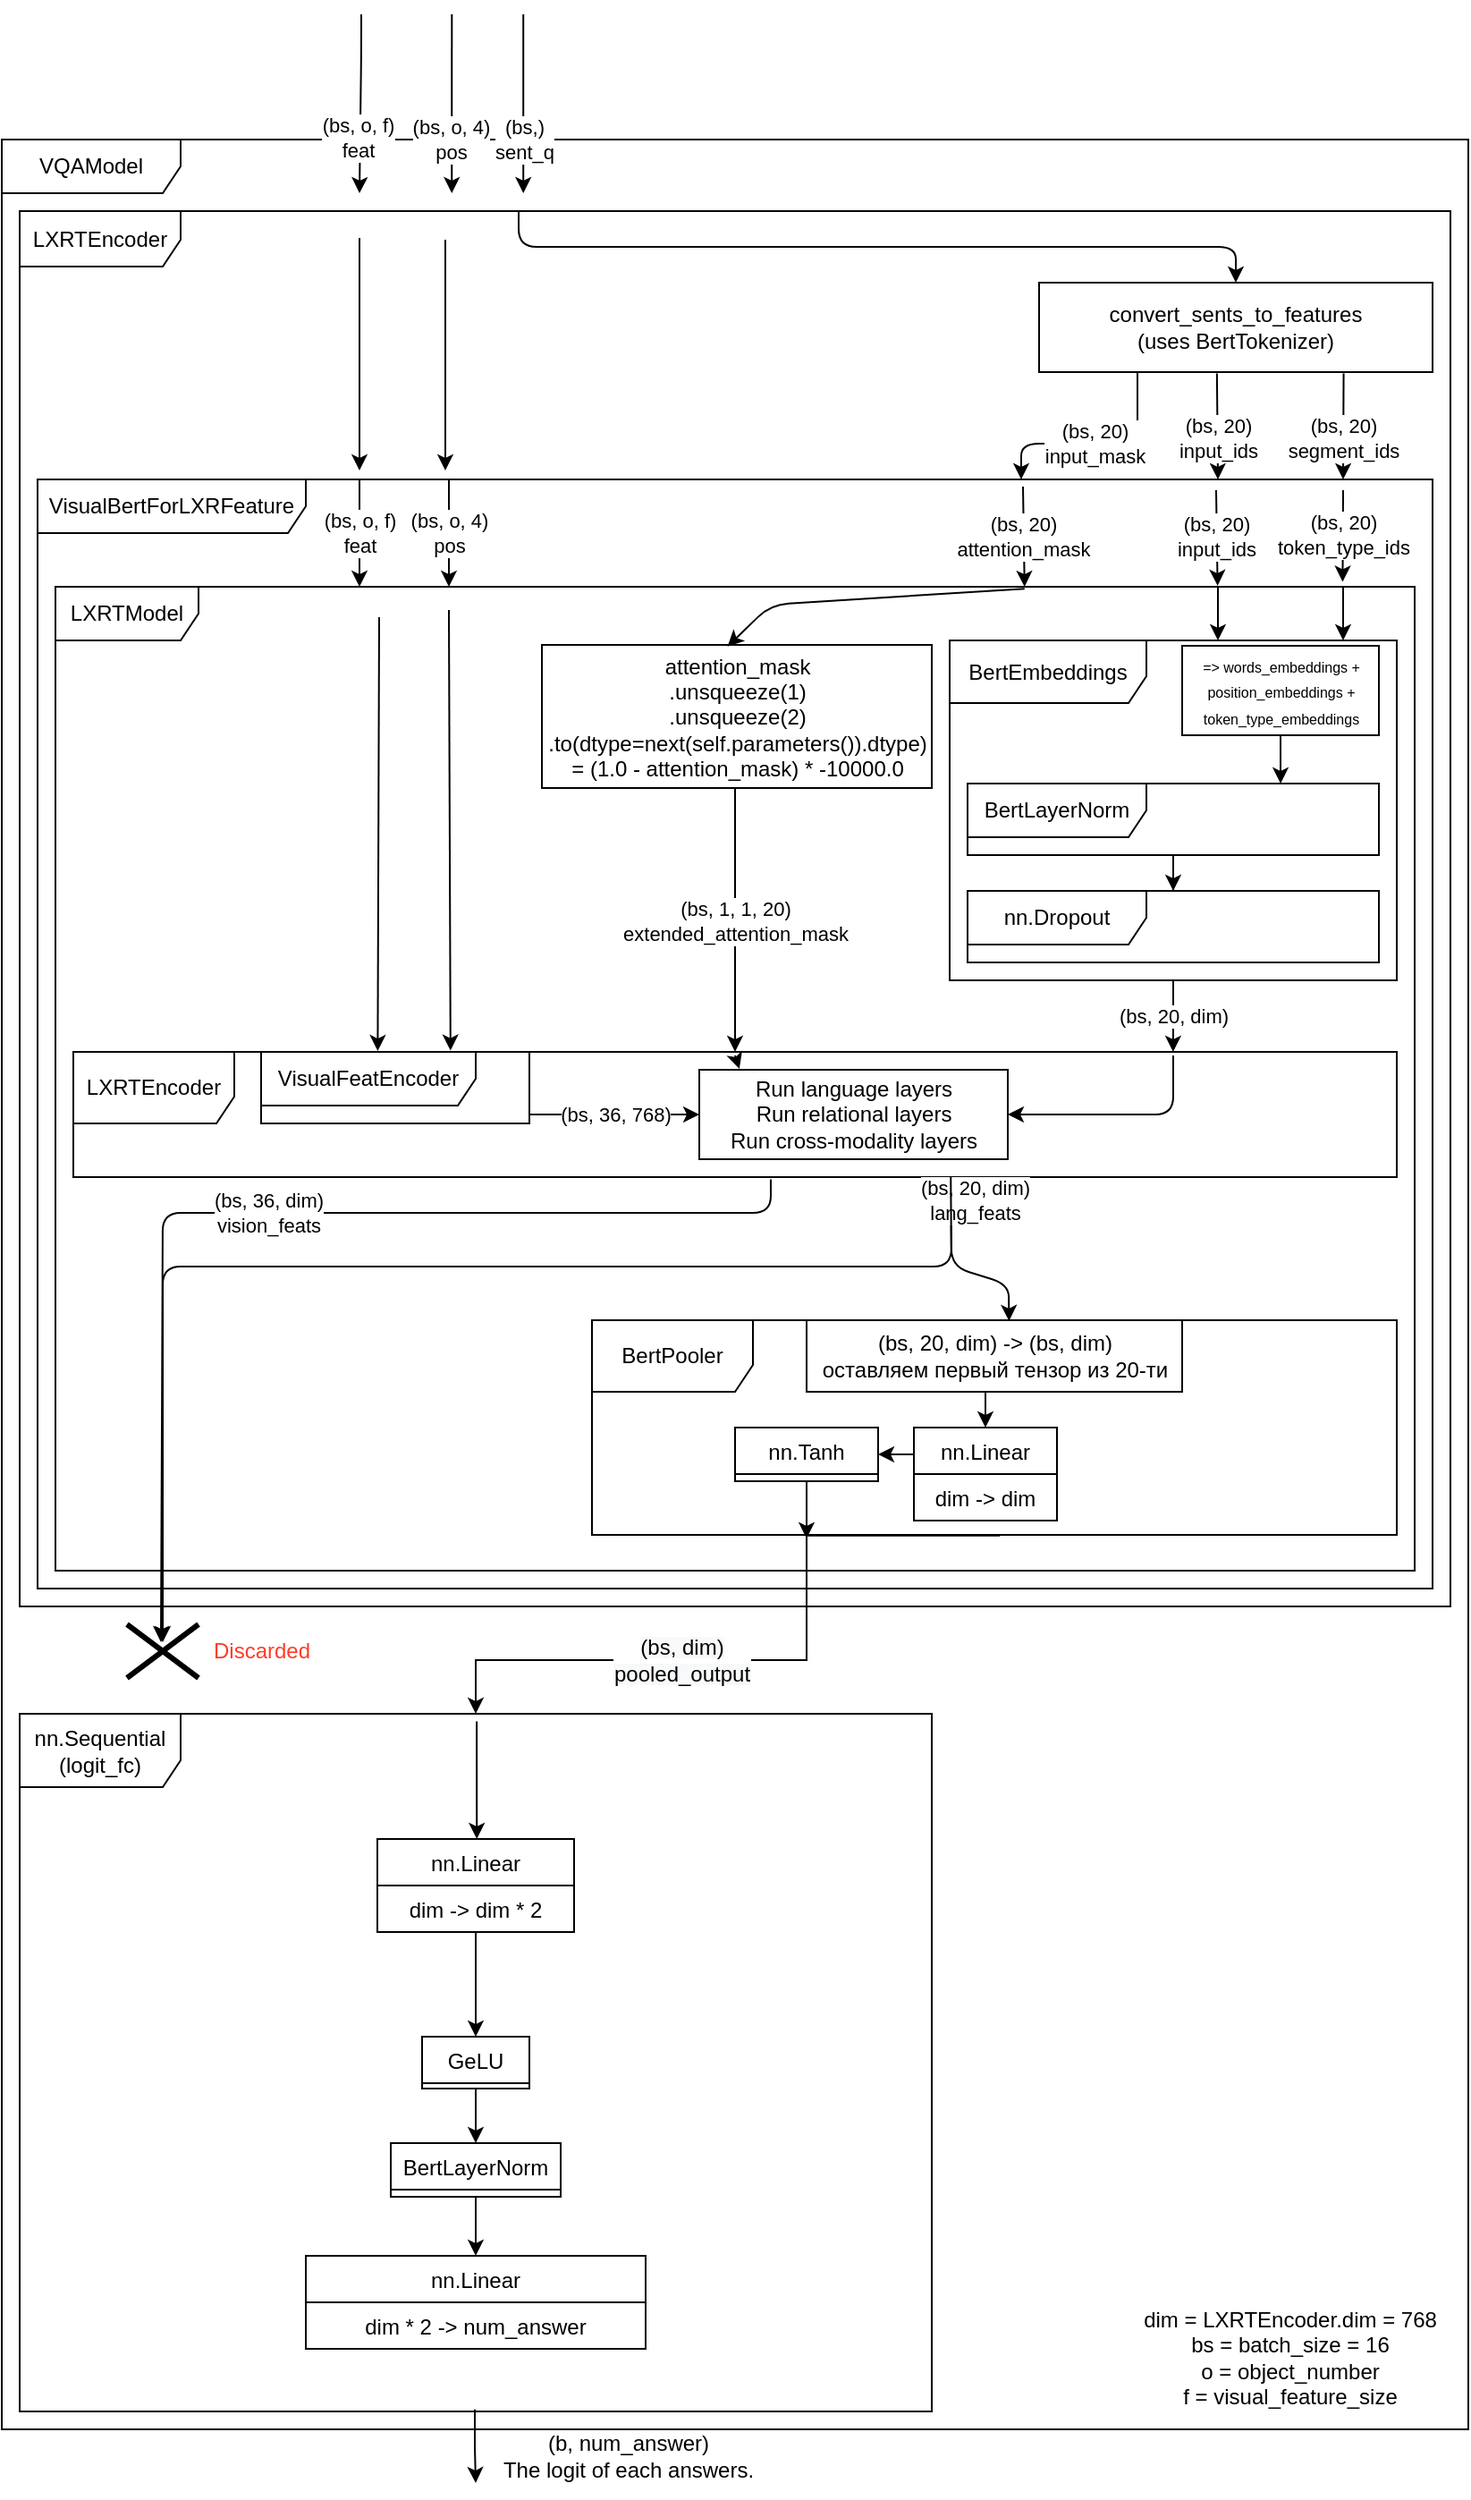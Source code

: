 <mxfile version="15.3.1" type="device"><diagram name="Page-1" id="13e1069c-82ec-6db2-03f1-153e76fe0fe0"><mxGraphModel dx="1185" dy="1493" grid="1" gridSize="10" guides="1" tooltips="1" connect="1" arrows="1" fold="1" page="1" pageScale="1" pageWidth="1100" pageHeight="850" background="none" math="0" shadow="0"><root><mxCell id="0"/><mxCell id="1" parent="0"/><mxCell id="3VCigZ_jw4R7jjoHwEKS-87" value="VisualBertForLXRFeature" style="shape=umlFrame;whiteSpace=wrap;html=1;width=150;height=30;" vertex="1" parent="1"><mxGeometry x="90" y="-290" width="780" height="620" as="geometry"/></mxCell><mxCell id="3VCigZ_jw4R7jjoHwEKS-46" style="edgeStyle=orthogonalEdgeStyle;rounded=0;orthogonalLoop=1;jettySize=auto;html=1;exitX=0.499;exitY=0.997;exitDx=0;exitDy=0;exitPerimeter=0;" edge="1" parent="1" source="3VCigZ_jw4R7jjoHwEKS-2"><mxGeometry relative="1" as="geometry"><mxPoint x="335" y="830" as="targetPoint"/><Array as="points"><mxPoint x="335" y="810"/><mxPoint x="335" y="810"/></Array></mxGeometry></mxCell><mxCell id="3VCigZ_jw4R7jjoHwEKS-1" value="VQAModel" style="shape=umlFrame;whiteSpace=wrap;html=1;width=100;height=30;" vertex="1" parent="1"><mxGeometry x="70" y="-480" width="820" height="1280" as="geometry"/></mxCell><mxCell id="3VCigZ_jw4R7jjoHwEKS-2" value="nn.Sequential (logit_fc)" style="shape=umlFrame;whiteSpace=wrap;html=1;width=90;height=41;" vertex="1" parent="1"><mxGeometry x="80" y="400" width="510" height="390" as="geometry"/></mxCell><mxCell id="3VCigZ_jw4R7jjoHwEKS-76" style="edgeStyle=orthogonalEdgeStyle;rounded=0;orthogonalLoop=1;jettySize=auto;html=1;" edge="1" parent="1" target="3VCigZ_jw4R7jjoHwEKS-4"><mxGeometry relative="1" as="geometry"><mxPoint x="335.552" y="404.207" as="sourcePoint"/><Array as="points"><mxPoint x="336" y="460"/><mxPoint x="336" y="460"/></Array></mxGeometry></mxCell><mxCell id="3VCigZ_jw4R7jjoHwEKS-77" style="edgeStyle=orthogonalEdgeStyle;rounded=0;orthogonalLoop=1;jettySize=auto;html=1;entryX=0.5;entryY=0;entryDx=0;entryDy=0;" edge="1" parent="1" source="3VCigZ_jw4R7jjoHwEKS-4" target="3VCigZ_jw4R7jjoHwEKS-8"><mxGeometry relative="1" as="geometry"/></mxCell><mxCell id="3VCigZ_jw4R7jjoHwEKS-4" value="nn.Linear" style="swimlane;fontStyle=0;childLayout=stackLayout;horizontal=1;startSize=26;fillColor=none;horizontalStack=0;resizeParent=1;resizeParentMax=0;resizeLast=0;collapsible=1;marginBottom=0;" vertex="1" parent="1"><mxGeometry x="280" y="470" width="110" height="52" as="geometry"/></mxCell><mxCell id="3VCigZ_jw4R7jjoHwEKS-5" value="dim -&gt; dim * 2" style="text;strokeColor=none;fillColor=none;align=center;verticalAlign=top;spacingLeft=4;spacingRight=4;overflow=hidden;rotatable=0;points=[[0,0.5],[1,0.5]];portConstraint=eastwest;" vertex="1" parent="3VCigZ_jw4R7jjoHwEKS-4"><mxGeometry y="26" width="110" height="26" as="geometry"/></mxCell><mxCell id="3VCigZ_jw4R7jjoHwEKS-78" style="edgeStyle=orthogonalEdgeStyle;rounded=0;orthogonalLoop=1;jettySize=auto;html=1;entryX=0.5;entryY=0;entryDx=0;entryDy=0;" edge="1" parent="1" source="3VCigZ_jw4R7jjoHwEKS-8" target="3VCigZ_jw4R7jjoHwEKS-13"><mxGeometry relative="1" as="geometry"/></mxCell><mxCell id="3VCigZ_jw4R7jjoHwEKS-8" value="GeLU" style="swimlane;fontStyle=0;childLayout=stackLayout;horizontal=1;startSize=26;fillColor=none;horizontalStack=0;resizeParent=1;resizeParentMax=0;resizeLast=0;collapsible=1;marginBottom=0;" vertex="1" parent="1"><mxGeometry x="305" y="580.5" width="60" height="29" as="geometry"/></mxCell><mxCell id="3VCigZ_jw4R7jjoHwEKS-79" style="edgeStyle=orthogonalEdgeStyle;rounded=0;orthogonalLoop=1;jettySize=auto;html=1;entryX=0.5;entryY=0;entryDx=0;entryDy=0;" edge="1" parent="1" source="3VCigZ_jw4R7jjoHwEKS-13" target="3VCigZ_jw4R7jjoHwEKS-17"><mxGeometry relative="1" as="geometry"/></mxCell><mxCell id="3VCigZ_jw4R7jjoHwEKS-13" value="BertLayerNorm" style="swimlane;fontStyle=0;childLayout=stackLayout;horizontal=1;startSize=26;fillColor=none;horizontalStack=0;resizeParent=1;resizeParentMax=0;resizeLast=0;collapsible=1;marginBottom=0;" vertex="1" parent="1"><mxGeometry x="287.5" y="640" width="95" height="30" as="geometry"/></mxCell><mxCell id="3VCigZ_jw4R7jjoHwEKS-17" value="nn.Linear" style="swimlane;fontStyle=0;childLayout=stackLayout;horizontal=1;startSize=26;fillColor=none;horizontalStack=0;resizeParent=1;resizeParentMax=0;resizeLast=0;collapsible=1;marginBottom=0;" vertex="1" parent="1"><mxGeometry x="240" y="703" width="190" height="52" as="geometry"/></mxCell><mxCell id="3VCigZ_jw4R7jjoHwEKS-18" value="dim * 2 -&gt; num_answer" style="text;strokeColor=none;fillColor=none;align=center;verticalAlign=top;spacingLeft=4;spacingRight=4;overflow=hidden;rotatable=0;points=[[0,0.5],[1,0.5]];portConstraint=eastwest;" vertex="1" parent="3VCigZ_jw4R7jjoHwEKS-17"><mxGeometry y="26" width="190" height="26" as="geometry"/></mxCell><mxCell id="3VCigZ_jw4R7jjoHwEKS-40" value="dim = LXRTEncoder.dim = 768&lt;br&gt;bs = batch_size = 16&lt;br&gt;o = object_number&lt;br&gt;f = visual_feature_size" style="text;html=1;align=center;verticalAlign=middle;resizable=0;points=[];autosize=1;strokeColor=none;fillColor=none;" vertex="1" parent="1"><mxGeometry x="700" y="730" width="180" height="60" as="geometry"/></mxCell><mxCell id="3VCigZ_jw4R7jjoHwEKS-44" value="&lt;span style=&quot;background-color: rgb(248 , 249 , 250)&quot;&gt;&lt;span style=&quot;font-size: 12px&quot;&gt;(bs, dim)&lt;/span&gt;&lt;br&gt;&lt;span style=&quot;font-size: 12px&quot;&gt;pooled_output&lt;/span&gt;&lt;br&gt;&lt;/span&gt;" style="edgeStyle=orthogonalEdgeStyle;rounded=0;orthogonalLoop=1;jettySize=auto;html=1;exitX=0.507;exitY=1.003;exitDx=0;exitDy=0;exitPerimeter=0;" edge="1" parent="1" source="3VCigZ_jw4R7jjoHwEKS-108" target="3VCigZ_jw4R7jjoHwEKS-2"><mxGeometry x="0.262" relative="1" as="geometry"><Array as="points"><mxPoint x="520" y="370"/><mxPoint x="335" y="370"/></Array><mxPoint as="offset"/></mxGeometry></mxCell><mxCell id="3VCigZ_jw4R7jjoHwEKS-31" value="LXRTEncoder" style="shape=umlFrame;whiteSpace=wrap;html=1;width=90;height=31;" vertex="1" parent="1"><mxGeometry x="80" y="-440" width="800" height="780" as="geometry"/></mxCell><mxCell id="3VCigZ_jw4R7jjoHwEKS-47" value="(b, num_answer)&lt;br&gt;The logit of each answers." style="text;html=1;align=center;verticalAlign=middle;resizable=0;points=[];autosize=1;strokeColor=none;fillColor=none;" vertex="1" parent="1"><mxGeometry x="340" y="800" width="160" height="30" as="geometry"/></mxCell><mxCell id="3VCigZ_jw4R7jjoHwEKS-50" value="" style="endArrow=classic;html=1;" edge="1" parent="1"><mxGeometry width="50" height="50" relative="1" as="geometry"><mxPoint x="271" y="-550" as="sourcePoint"/><mxPoint x="270" y="-450" as="targetPoint"/><Array as="points"><mxPoint x="271" y="-530"/></Array></mxGeometry></mxCell><mxCell id="3VCigZ_jw4R7jjoHwEKS-52" value="(bs, o, f)&lt;br&gt;feat" style="edgeLabel;html=1;align=center;verticalAlign=middle;resizable=0;points=[];" vertex="1" connectable="0" parent="3VCigZ_jw4R7jjoHwEKS-50"><mxGeometry x="0.38" y="-2" relative="1" as="geometry"><mxPoint as="offset"/></mxGeometry></mxCell><mxCell id="3VCigZ_jw4R7jjoHwEKS-51" value="" style="endArrow=classic;html=1;" edge="1" parent="1"><mxGeometry width="50" height="50" relative="1" as="geometry"><mxPoint x="321.65" y="-550" as="sourcePoint"/><mxPoint x="321.61" y="-450" as="targetPoint"/></mxGeometry></mxCell><mxCell id="3VCigZ_jw4R7jjoHwEKS-53" value="(bs, o, 4)&lt;br&gt;pos" style="edgeLabel;html=1;align=center;verticalAlign=middle;resizable=0;points=[];" vertex="1" connectable="0" parent="3VCigZ_jw4R7jjoHwEKS-51"><mxGeometry x="0.4" y="-1" relative="1" as="geometry"><mxPoint as="offset"/></mxGeometry></mxCell><mxCell id="3VCigZ_jw4R7jjoHwEKS-54" value="" style="endArrow=classic;html=1;" edge="1" parent="1"><mxGeometry width="50" height="50" relative="1" as="geometry"><mxPoint x="361.61" y="-550" as="sourcePoint"/><mxPoint x="361.61" y="-450" as="targetPoint"/></mxGeometry></mxCell><mxCell id="3VCigZ_jw4R7jjoHwEKS-55" value="(bs,)&lt;br&gt;sent_q" style="edgeLabel;html=1;align=center;verticalAlign=middle;resizable=0;points=[];" vertex="1" connectable="0" parent="3VCigZ_jw4R7jjoHwEKS-54"><mxGeometry x="0.4" y="-1" relative="1" as="geometry"><mxPoint x="1" as="offset"/></mxGeometry></mxCell><mxCell id="3VCigZ_jw4R7jjoHwEKS-69" value="convert_sents_to_features&lt;br&gt;(uses BertTokenizer)" style="rounded=0;whiteSpace=wrap;html=1;" vertex="1" parent="1"><mxGeometry x="650" y="-400" width="220" height="50" as="geometry"/></mxCell><mxCell id="3VCigZ_jw4R7jjoHwEKS-70" value="" style="endArrow=classic;html=1;exitX=0.452;exitY=1.015;exitDx=0;exitDy=0;exitPerimeter=0;" edge="1" parent="1" source="3VCigZ_jw4R7jjoHwEKS-69"><mxGeometry width="50" height="50" relative="1" as="geometry"><mxPoint x="750.2" y="-110" as="sourcePoint"/><mxPoint x="750" y="-290" as="targetPoint"/><Array as="points"/></mxGeometry></mxCell><mxCell id="3VCigZ_jw4R7jjoHwEKS-71" value="(bs, 20)&lt;br&gt;input_ids" style="edgeLabel;html=1;align=center;verticalAlign=middle;resizable=0;points=[];" vertex="1" connectable="0" parent="3VCigZ_jw4R7jjoHwEKS-70"><mxGeometry x="-0.318" relative="1" as="geometry"><mxPoint y="16" as="offset"/></mxGeometry></mxCell><mxCell id="3VCigZ_jw4R7jjoHwEKS-72" value="" style="endArrow=classic;html=1;exitX=0.25;exitY=1;exitDx=0;exitDy=0;" edge="1" parent="1" source="3VCigZ_jw4R7jjoHwEKS-69"><mxGeometry width="50" height="50" relative="1" as="geometry"><mxPoint x="640" y="-110" as="sourcePoint"/><mxPoint x="640" y="-290" as="targetPoint"/><Array as="points"><mxPoint x="705" y="-310"/><mxPoint x="640" y="-310"/></Array></mxGeometry></mxCell><mxCell id="3VCigZ_jw4R7jjoHwEKS-73" value="(bs, 20)&lt;br&gt;input_mask" style="edgeLabel;html=1;align=center;verticalAlign=middle;resizable=0;points=[];" vertex="1" connectable="0" parent="3VCigZ_jw4R7jjoHwEKS-72"><mxGeometry x="-0.318" relative="1" as="geometry"><mxPoint x="-22" as="offset"/></mxGeometry></mxCell><mxCell id="3VCigZ_jw4R7jjoHwEKS-74" value="" style="endArrow=classic;html=1;exitX=0.774;exitY=1.014;exitDx=0;exitDy=0;exitPerimeter=0;" edge="1" parent="1" source="3VCigZ_jw4R7jjoHwEKS-69"><mxGeometry width="50" height="50" relative="1" as="geometry"><mxPoint x="820" y="-120" as="sourcePoint"/><mxPoint x="820" y="-290" as="targetPoint"/></mxGeometry></mxCell><mxCell id="3VCigZ_jw4R7jjoHwEKS-75" value="(bs, 20)&lt;br&gt;segment_ids" style="edgeLabel;html=1;align=center;verticalAlign=middle;resizable=0;points=[];" vertex="1" connectable="0" parent="3VCigZ_jw4R7jjoHwEKS-74"><mxGeometry x="-0.318" relative="1" as="geometry"><mxPoint y="16" as="offset"/></mxGeometry></mxCell><mxCell id="3VCigZ_jw4R7jjoHwEKS-88" value="" style="endArrow=classic;html=1;" edge="1" parent="1"><mxGeometry width="50" height="50" relative="1" as="geometry"><mxPoint x="270" y="-425" as="sourcePoint"/><mxPoint x="270" y="-295" as="targetPoint"/></mxGeometry></mxCell><mxCell id="3VCigZ_jw4R7jjoHwEKS-89" value="" style="endArrow=classic;html=1;" edge="1" parent="1"><mxGeometry width="50" height="50" relative="1" as="geometry"><mxPoint x="318" y="-424" as="sourcePoint"/><mxPoint x="318" y="-295" as="targetPoint"/></mxGeometry></mxCell><mxCell id="3VCigZ_jw4R7jjoHwEKS-90" value="(bs, 20)&lt;br&gt;input_ids" style="endArrow=classic;html=1;entryX=0.855;entryY=-0.001;entryDx=0;entryDy=0;entryPerimeter=0;" edge="1" parent="1" target="3VCigZ_jw4R7jjoHwEKS-95"><mxGeometry width="50" height="50" relative="1" as="geometry"><mxPoint x="749" y="-284" as="sourcePoint"/><mxPoint x="750" y="-180" as="targetPoint"/></mxGeometry></mxCell><mxCell id="3VCigZ_jw4R7jjoHwEKS-91" value="(bs, 20)&lt;br&gt;attention_mask" style="endArrow=classic;html=1;entryX=0.713;entryY=0;entryDx=0;entryDy=0;entryPerimeter=0;" edge="1" parent="1" target="3VCigZ_jw4R7jjoHwEKS-95"><mxGeometry width="50" height="50" relative="1" as="geometry"><mxPoint x="641" y="-286" as="sourcePoint"/><mxPoint x="640" y="-190" as="targetPoint"/></mxGeometry></mxCell><mxCell id="3VCigZ_jw4R7jjoHwEKS-92" value="(bs, 20)&lt;br&gt;token_type_ids" style="endArrow=classic;html=1;entryX=0.947;entryY=-0.005;entryDx=0;entryDy=0;entryPerimeter=0;" edge="1" parent="1" target="3VCigZ_jw4R7jjoHwEKS-95"><mxGeometry width="50" height="50" relative="1" as="geometry"><mxPoint x="820" y="-284" as="sourcePoint"/><mxPoint x="820" y="-190" as="targetPoint"/></mxGeometry></mxCell><mxCell id="3VCigZ_jw4R7jjoHwEKS-93" value="(bs, o, 4)&lt;br&gt;pos" style="endArrow=classic;html=1;" edge="1" parent="1"><mxGeometry width="50" height="50" relative="1" as="geometry"><mxPoint x="320" y="-290" as="sourcePoint"/><mxPoint x="320" y="-230" as="targetPoint"/></mxGeometry></mxCell><mxCell id="3VCigZ_jw4R7jjoHwEKS-94" value="(bs, o, f)&lt;br&gt;feat" style="endArrow=classic;html=1;" edge="1" parent="1"><mxGeometry width="50" height="50" relative="1" as="geometry"><mxPoint x="270" y="-290" as="sourcePoint"/><mxPoint x="270" y="-230" as="targetPoint"/></mxGeometry></mxCell><mxCell id="3VCigZ_jw4R7jjoHwEKS-95" value="LXRTModel" style="shape=umlFrame;whiteSpace=wrap;html=1;width=80;height=30;" vertex="1" parent="1"><mxGeometry x="100" y="-230" width="760" height="550" as="geometry"/></mxCell><mxCell id="3VCigZ_jw4R7jjoHwEKS-119" value="(bs, 20, dim)" style="edgeStyle=orthogonalEdgeStyle;rounded=0;orthogonalLoop=1;jettySize=auto;html=1;entryX=0.831;entryY=0;entryDx=0;entryDy=0;entryPerimeter=0;" edge="1" parent="1" source="3VCigZ_jw4R7jjoHwEKS-97" target="3VCigZ_jw4R7jjoHwEKS-100"><mxGeometry relative="1" as="geometry"/></mxCell><mxCell id="3VCigZ_jw4R7jjoHwEKS-97" value="BertEmbeddings" style="shape=umlFrame;whiteSpace=wrap;html=1;width=110;height=35;" vertex="1" parent="1"><mxGeometry x="600" y="-200" width="250" height="190" as="geometry"/></mxCell><mxCell id="3VCigZ_jw4R7jjoHwEKS-98" value="" style="endArrow=classic;html=1;" edge="1" parent="1"><mxGeometry width="50" height="50" relative="1" as="geometry"><mxPoint x="750" y="-230" as="sourcePoint"/><mxPoint x="750" y="-200" as="targetPoint"/></mxGeometry></mxCell><mxCell id="3VCigZ_jw4R7jjoHwEKS-99" value="" style="endArrow=classic;html=1;" edge="1" parent="1"><mxGeometry width="50" height="50" relative="1" as="geometry"><mxPoint x="820" y="-230" as="sourcePoint"/><mxPoint x="820" y="-200" as="targetPoint"/></mxGeometry></mxCell><mxCell id="3VCigZ_jw4R7jjoHwEKS-100" value="LXRTEncoder" style="shape=umlFrame;whiteSpace=wrap;html=1;width=90;height=40;" vertex="1" parent="1"><mxGeometry x="110" y="30" width="740" height="70" as="geometry"/></mxCell><mxCell id="3VCigZ_jw4R7jjoHwEKS-118" value="(bs, 1, 1, 20)&lt;br&gt;extended_attention_mask" style="edgeStyle=orthogonalEdgeStyle;rounded=0;orthogonalLoop=1;jettySize=auto;html=1;" edge="1" parent="1" source="3VCigZ_jw4R7jjoHwEKS-101" target="3VCigZ_jw4R7jjoHwEKS-100"><mxGeometry relative="1" as="geometry"><Array as="points"><mxPoint x="480" y="-90"/><mxPoint x="480" y="-90"/></Array></mxGeometry></mxCell><mxCell id="3VCigZ_jw4R7jjoHwEKS-101" value="attention_mask&lt;br&gt;.unsqueeze(1)&lt;br&gt;.unsqueeze(2)&lt;br&gt;.to(dtype=next(self.parameters()).dtype)&lt;br&gt;=&amp;nbsp;(1.0 - attention_mask) * -10000.0" style="html=1;" vertex="1" parent="1"><mxGeometry x="372" y="-197.5" width="218" height="80" as="geometry"/></mxCell><mxCell id="3VCigZ_jw4R7jjoHwEKS-103" value="" style="endArrow=classic;html=1;entryX=0.5;entryY=0;entryDx=0;entryDy=0;" edge="1" parent="1" target="3VCigZ_jw4R7jjoHwEKS-69"><mxGeometry width="50" height="50" relative="1" as="geometry"><mxPoint x="359" y="-440" as="sourcePoint"/><mxPoint x="480" y="-190" as="targetPoint"/><Array as="points"><mxPoint x="359" y="-420"/><mxPoint x="520" y="-420"/><mxPoint x="760" y="-420"/></Array></mxGeometry></mxCell><mxCell id="3VCigZ_jw4R7jjoHwEKS-104" value="" style="endArrow=classic;html=1;entryX=0.476;entryY=0.011;entryDx=0;entryDy=0;entryPerimeter=0;exitX=0.713;exitY=0.002;exitDx=0;exitDy=0;exitPerimeter=0;" edge="1" parent="1" source="3VCigZ_jw4R7jjoHwEKS-95" target="3VCigZ_jw4R7jjoHwEKS-101"><mxGeometry width="50" height="50" relative="1" as="geometry"><mxPoint x="639" y="-189" as="sourcePoint"/><mxPoint x="630" y="-180" as="targetPoint"/><Array as="points"><mxPoint x="500" y="-220"/></Array></mxGeometry></mxCell><mxCell id="3VCigZ_jw4R7jjoHwEKS-108" value="BertPooler" style="shape=umlFrame;whiteSpace=wrap;html=1;width=90;height=40;" vertex="1" parent="1"><mxGeometry x="400" y="180" width="450" height="120" as="geometry"/></mxCell><mxCell id="3VCigZ_jw4R7jjoHwEKS-109" value="" style="endArrow=classic;html=1;entryX=0.285;entryY=-0.01;entryDx=0;entryDy=0;entryPerimeter=0;" edge="1" parent="1" target="3VCigZ_jw4R7jjoHwEKS-100"><mxGeometry width="50" height="50" relative="1" as="geometry"><mxPoint x="320" y="-217" as="sourcePoint"/><mxPoint x="321" y="-100" as="targetPoint"/></mxGeometry></mxCell><mxCell id="3VCigZ_jw4R7jjoHwEKS-110" value="" style="endArrow=classic;html=1;entryX=0.23;entryY=-0.007;entryDx=0;entryDy=0;entryPerimeter=0;" edge="1" parent="1" target="3VCigZ_jw4R7jjoHwEKS-100"><mxGeometry width="50" height="50" relative="1" as="geometry"><mxPoint x="281" y="-213" as="sourcePoint"/><mxPoint x="280" y="140" as="targetPoint"/></mxGeometry></mxCell><mxCell id="3VCigZ_jw4R7jjoHwEKS-123" style="edgeStyle=orthogonalEdgeStyle;rounded=0;orthogonalLoop=1;jettySize=auto;html=1;" edge="1" parent="1" source="3VCigZ_jw4R7jjoHwEKS-120" target="3VCigZ_jw4R7jjoHwEKS-121"><mxGeometry relative="1" as="geometry"/></mxCell><mxCell id="3VCigZ_jw4R7jjoHwEKS-120" value="BertLayerNorm" style="shape=umlFrame;whiteSpace=wrap;html=1;width=100;height=30;" vertex="1" parent="1"><mxGeometry x="610" y="-120" width="230" height="40" as="geometry"/></mxCell><mxCell id="3VCigZ_jw4R7jjoHwEKS-121" value="nn.Dropout" style="shape=umlFrame;whiteSpace=wrap;html=1;width=100;height=30;" vertex="1" parent="1"><mxGeometry x="610" y="-60" width="230" height="40" as="geometry"/></mxCell><mxCell id="3VCigZ_jw4R7jjoHwEKS-125" style="edgeStyle=orthogonalEdgeStyle;rounded=0;orthogonalLoop=1;jettySize=auto;html=1;entryX=0.761;entryY=0;entryDx=0;entryDy=0;entryPerimeter=0;" edge="1" parent="1" source="3VCigZ_jw4R7jjoHwEKS-124" target="3VCigZ_jw4R7jjoHwEKS-120"><mxGeometry relative="1" as="geometry"/></mxCell><mxCell id="3VCigZ_jw4R7jjoHwEKS-124" value="&lt;font style=&quot;font-size: 8px&quot;&gt;=&amp;gt;&amp;nbsp;words_embeddings + &lt;br&gt;position_embeddings + &lt;br&gt;token_type_embeddings&lt;/font&gt;" style="html=1;" vertex="1" parent="1"><mxGeometry x="730" y="-197" width="110" height="50" as="geometry"/></mxCell><mxCell id="3VCigZ_jw4R7jjoHwEKS-130" value="(bs, 36, 768)" style="edgeStyle=orthogonalEdgeStyle;rounded=0;orthogonalLoop=1;jettySize=auto;html=1;entryX=0;entryY=0.5;entryDx=0;entryDy=0;" edge="1" parent="1" source="3VCigZ_jw4R7jjoHwEKS-126" target="3VCigZ_jw4R7jjoHwEKS-127"><mxGeometry relative="1" as="geometry"><Array as="points"><mxPoint x="390" y="65"/><mxPoint x="390" y="65"/></Array></mxGeometry></mxCell><mxCell id="3VCigZ_jw4R7jjoHwEKS-126" value="VisualFeatEncoder" style="shape=umlFrame;whiteSpace=wrap;html=1;width=120;height=30;" vertex="1" parent="1"><mxGeometry x="215" y="30" width="150" height="40" as="geometry"/></mxCell><mxCell id="3VCigZ_jw4R7jjoHwEKS-127" value="Run language layers&lt;br&gt;Run relational layers&lt;br&gt;Run cross-modality layers" style="html=1;" vertex="1" parent="1"><mxGeometry x="460" y="40" width="172.5" height="50" as="geometry"/></mxCell><mxCell id="3VCigZ_jw4R7jjoHwEKS-128" value="" style="endArrow=classic;html=1;entryX=0.13;entryY=-0.01;entryDx=0;entryDy=0;entryPerimeter=0;" edge="1" parent="1" target="3VCigZ_jw4R7jjoHwEKS-127"><mxGeometry width="50" height="50" relative="1" as="geometry"><mxPoint x="480" y="32" as="sourcePoint"/><mxPoint x="560" y="40" as="targetPoint"/></mxGeometry></mxCell><mxCell id="3VCigZ_jw4R7jjoHwEKS-129" value="" style="endArrow=classic;html=1;entryX=1;entryY=0.5;entryDx=0;entryDy=0;" edge="1" parent="1" target="3VCigZ_jw4R7jjoHwEKS-127"><mxGeometry width="50" height="50" relative="1" as="geometry"><mxPoint x="725" y="32" as="sourcePoint"/><mxPoint x="700" y="50" as="targetPoint"/><Array as="points"><mxPoint x="725" y="65"/></Array></mxGeometry></mxCell><mxCell id="3VCigZ_jw4R7jjoHwEKS-131" value="(bs, 20, dim)&lt;br&gt;lang_feats" style="endArrow=classic;html=1;exitX=0.663;exitY=1.017;exitDx=0;exitDy=0;exitPerimeter=0;entryX=0.539;entryY=0.011;entryDx=0;entryDy=0;entryPerimeter=0;" edge="1" parent="1" source="3VCigZ_jw4R7jjoHwEKS-100" target="3VCigZ_jw4R7jjoHwEKS-137"><mxGeometry x="-0.028" y="39" width="50" height="50" relative="1" as="geometry"><mxPoint x="460" y="170" as="sourcePoint"/><mxPoint x="510" y="120" as="targetPoint"/><Array as="points"><mxPoint x="601" y="150"/><mxPoint x="633" y="160"/></Array><mxPoint as="offset"/></mxGeometry></mxCell><mxCell id="3VCigZ_jw4R7jjoHwEKS-133" value="(bs, 36, dim)&lt;br&gt;vision_feats" style="endArrow=classic;html=1;exitX=0.527;exitY=1.017;exitDx=0;exitDy=0;exitPerimeter=0;" edge="1" parent="1" source="3VCigZ_jw4R7jjoHwEKS-100"><mxGeometry width="50" height="50" relative="1" as="geometry"><mxPoint x="500.78" y="104.19" as="sourcePoint"/><mxPoint x="159" y="360" as="targetPoint"/><Array as="points"><mxPoint x="500" y="120"/><mxPoint x="160" y="120"/></Array></mxGeometry></mxCell><mxCell id="3VCigZ_jw4R7jjoHwEKS-134" value="" style="endArrow=classic;html=1;exitX=0.663;exitY=0.993;exitDx=0;exitDy=0;exitPerimeter=0;" edge="1" parent="1" source="3VCigZ_jw4R7jjoHwEKS-100"><mxGeometry width="50" height="50" relative="1" as="geometry"><mxPoint x="500" y="180" as="sourcePoint"/><mxPoint x="160" y="360" as="targetPoint"/><Array as="points"><mxPoint x="601" y="150"/><mxPoint x="160" y="150"/></Array></mxGeometry></mxCell><mxCell id="3VCigZ_jw4R7jjoHwEKS-135" value="" style="shape=umlDestroy;whiteSpace=wrap;html=1;strokeWidth=3;" vertex="1" parent="1"><mxGeometry x="140" y="350" width="40" height="30" as="geometry"/></mxCell><mxCell id="3VCigZ_jw4R7jjoHwEKS-136" value="&lt;font color=&quot;#ff3c26&quot;&gt;Discarded&lt;/font&gt;" style="text;html=1;align=center;verticalAlign=middle;resizable=0;points=[];autosize=1;strokeColor=none;fillColor=none;" vertex="1" parent="1"><mxGeometry x="180" y="355" width="70" height="20" as="geometry"/></mxCell><mxCell id="3VCigZ_jw4R7jjoHwEKS-145" style="edgeStyle=orthogonalEdgeStyle;rounded=0;orthogonalLoop=1;jettySize=auto;html=1;entryX=0.5;entryY=0;entryDx=0;entryDy=0;" edge="1" parent="1" source="3VCigZ_jw4R7jjoHwEKS-137" target="3VCigZ_jw4R7jjoHwEKS-142"><mxGeometry relative="1" as="geometry"><Array as="points"><mxPoint x="620" y="220"/><mxPoint x="620" y="220"/></Array></mxGeometry></mxCell><mxCell id="3VCigZ_jw4R7jjoHwEKS-137" value="(bs, 20, dim) -&amp;gt; (bs, dim)&lt;br&gt;оставляем первый тензор из 20-ти" style="html=1;" vertex="1" parent="1"><mxGeometry x="520" y="180" width="210" height="40" as="geometry"/></mxCell><mxCell id="3VCigZ_jw4R7jjoHwEKS-148" style="edgeStyle=orthogonalEdgeStyle;rounded=0;orthogonalLoop=1;jettySize=auto;html=1;entryX=1;entryY=0.5;entryDx=0;entryDy=0;" edge="1" parent="1" source="3VCigZ_jw4R7jjoHwEKS-142" target="3VCigZ_jw4R7jjoHwEKS-146"><mxGeometry relative="1" as="geometry"><Array as="points"><mxPoint x="570" y="255"/><mxPoint x="570" y="255"/></Array></mxGeometry></mxCell><mxCell id="3VCigZ_jw4R7jjoHwEKS-142" value="nn.Linear" style="swimlane;fontStyle=0;childLayout=stackLayout;horizontal=1;startSize=26;fillColor=none;horizontalStack=0;resizeParent=1;resizeParentMax=0;resizeLast=0;collapsible=1;marginBottom=0;" vertex="1" parent="1"><mxGeometry x="580" y="240" width="80" height="52" as="geometry"/></mxCell><mxCell id="3VCigZ_jw4R7jjoHwEKS-143" value="dim -&gt; dim" style="text;strokeColor=none;fillColor=none;align=center;verticalAlign=top;spacingLeft=4;spacingRight=4;overflow=hidden;rotatable=0;points=[[0,0.5],[1,0.5]];portConstraint=eastwest;" vertex="1" parent="3VCigZ_jw4R7jjoHwEKS-142"><mxGeometry y="26" width="80" height="26" as="geometry"/></mxCell><mxCell id="3VCigZ_jw4R7jjoHwEKS-149" style="edgeStyle=orthogonalEdgeStyle;rounded=0;orthogonalLoop=1;jettySize=auto;html=1;" edge="1" parent="1" source="3VCigZ_jw4R7jjoHwEKS-146"><mxGeometry relative="1" as="geometry"><mxPoint x="520" y="302" as="targetPoint"/><Array as="points"><mxPoint x="520" y="280"/><mxPoint x="520" y="280"/></Array></mxGeometry></mxCell><mxCell id="3VCigZ_jw4R7jjoHwEKS-146" value="nn.Tanh" style="swimlane;fontStyle=0;childLayout=stackLayout;horizontal=1;startSize=26;fillColor=none;horizontalStack=0;resizeParent=1;resizeParentMax=0;resizeLast=0;collapsible=1;marginBottom=0;" vertex="1" parent="1"><mxGeometry x="480" y="240" width="80" height="30" as="geometry"/></mxCell></root></mxGraphModel></diagram></mxfile>
